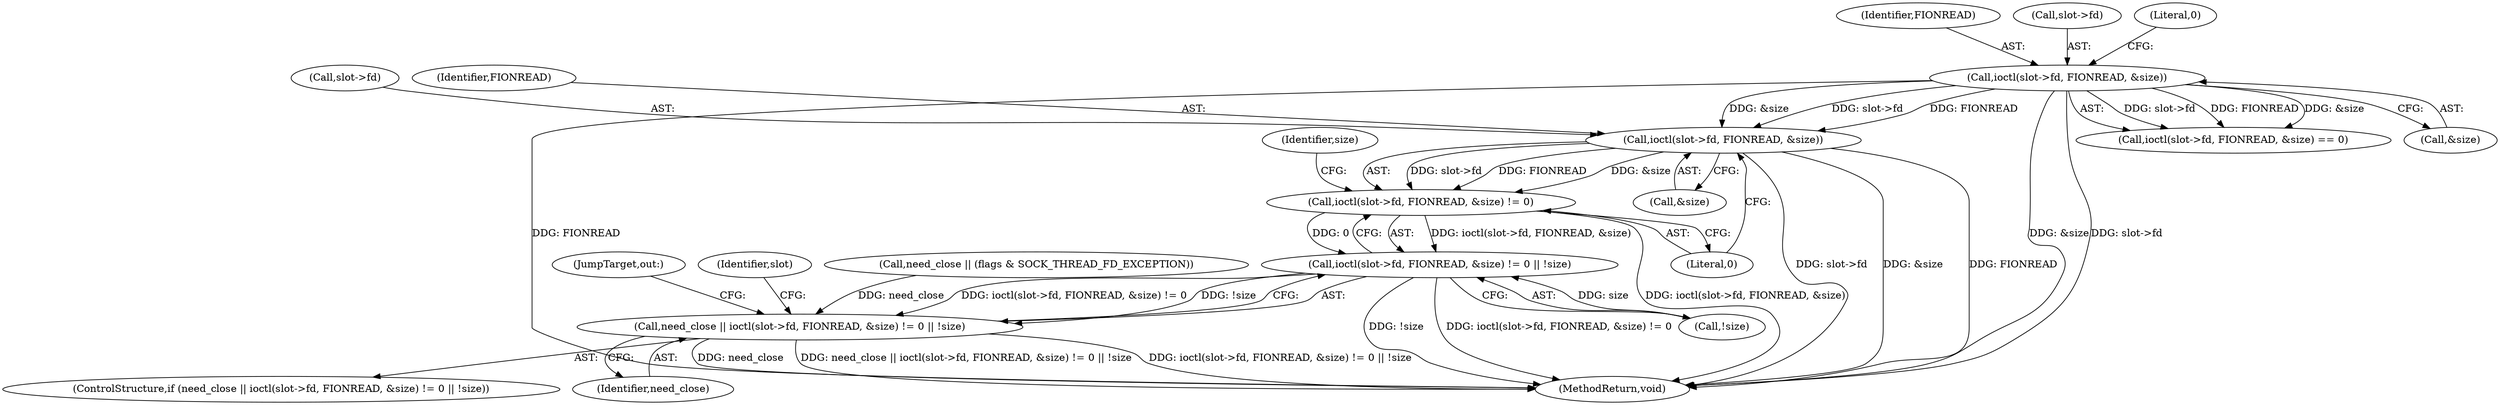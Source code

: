 digraph "0_Android_472271b153c5dc53c28beac55480a8d8434b2d5c_34@pointer" {
"1000230" [label="(Call,ioctl(slot->fd, FIONREAD, &size))"];
"1000152" [label="(Call,ioctl(slot->fd, FIONREAD, &size))"];
"1000229" [label="(Call,ioctl(slot->fd, FIONREAD, &size) != 0)"];
"1000228" [label="(Call,ioctl(slot->fd, FIONREAD, &size) != 0 || !size)"];
"1000226" [label="(Call,need_close || ioctl(slot->fd, FIONREAD, &size) != 0 || !size)"];
"1000242" [label="(JumpTarget,out:)"];
"1000246" [label="(MethodReturn,void)"];
"1000151" [label="(Call,ioctl(slot->fd, FIONREAD, &size) == 0)"];
"1000215" [label="(Call,need_close || (flags & SOCK_THREAD_FD_EXCEPTION))"];
"1000157" [label="(Call,&size)"];
"1000225" [label="(ControlStructure,if (need_close || ioctl(slot->fd, FIONREAD, &size) != 0 || !size))"];
"1000156" [label="(Identifier,FIONREAD)"];
"1000230" [label="(Call,ioctl(slot->fd, FIONREAD, &size))"];
"1000237" [label="(Literal,0)"];
"1000153" [label="(Call,slot->fd)"];
"1000229" [label="(Call,ioctl(slot->fd, FIONREAD, &size) != 0)"];
"1000159" [label="(Literal,0)"];
"1000235" [label="(Call,&size)"];
"1000228" [label="(Call,ioctl(slot->fd, FIONREAD, &size) != 0 || !size)"];
"1000241" [label="(Identifier,slot)"];
"1000238" [label="(Call,!size)"];
"1000226" [label="(Call,need_close || ioctl(slot->fd, FIONREAD, &size) != 0 || !size)"];
"1000152" [label="(Call,ioctl(slot->fd, FIONREAD, &size))"];
"1000231" [label="(Call,slot->fd)"];
"1000234" [label="(Identifier,FIONREAD)"];
"1000239" [label="(Identifier,size)"];
"1000227" [label="(Identifier,need_close)"];
"1000230" -> "1000229"  [label="AST: "];
"1000230" -> "1000235"  [label="CFG: "];
"1000231" -> "1000230"  [label="AST: "];
"1000234" -> "1000230"  [label="AST: "];
"1000235" -> "1000230"  [label="AST: "];
"1000237" -> "1000230"  [label="CFG: "];
"1000230" -> "1000246"  [label="DDG: &size"];
"1000230" -> "1000246"  [label="DDG: slot->fd"];
"1000230" -> "1000246"  [label="DDG: FIONREAD"];
"1000230" -> "1000229"  [label="DDG: slot->fd"];
"1000230" -> "1000229"  [label="DDG: FIONREAD"];
"1000230" -> "1000229"  [label="DDG: &size"];
"1000152" -> "1000230"  [label="DDG: slot->fd"];
"1000152" -> "1000230"  [label="DDG: FIONREAD"];
"1000152" -> "1000230"  [label="DDG: &size"];
"1000152" -> "1000151"  [label="AST: "];
"1000152" -> "1000157"  [label="CFG: "];
"1000153" -> "1000152"  [label="AST: "];
"1000156" -> "1000152"  [label="AST: "];
"1000157" -> "1000152"  [label="AST: "];
"1000159" -> "1000152"  [label="CFG: "];
"1000152" -> "1000246"  [label="DDG: FIONREAD"];
"1000152" -> "1000246"  [label="DDG: &size"];
"1000152" -> "1000246"  [label="DDG: slot->fd"];
"1000152" -> "1000151"  [label="DDG: slot->fd"];
"1000152" -> "1000151"  [label="DDG: FIONREAD"];
"1000152" -> "1000151"  [label="DDG: &size"];
"1000229" -> "1000228"  [label="AST: "];
"1000229" -> "1000237"  [label="CFG: "];
"1000237" -> "1000229"  [label="AST: "];
"1000239" -> "1000229"  [label="CFG: "];
"1000228" -> "1000229"  [label="CFG: "];
"1000229" -> "1000246"  [label="DDG: ioctl(slot->fd, FIONREAD, &size)"];
"1000229" -> "1000228"  [label="DDG: ioctl(slot->fd, FIONREAD, &size)"];
"1000229" -> "1000228"  [label="DDG: 0"];
"1000228" -> "1000226"  [label="AST: "];
"1000228" -> "1000238"  [label="CFG: "];
"1000238" -> "1000228"  [label="AST: "];
"1000226" -> "1000228"  [label="CFG: "];
"1000228" -> "1000246"  [label="DDG: !size"];
"1000228" -> "1000246"  [label="DDG: ioctl(slot->fd, FIONREAD, &size) != 0"];
"1000228" -> "1000226"  [label="DDG: ioctl(slot->fd, FIONREAD, &size) != 0"];
"1000228" -> "1000226"  [label="DDG: !size"];
"1000238" -> "1000228"  [label="DDG: size"];
"1000226" -> "1000225"  [label="AST: "];
"1000226" -> "1000227"  [label="CFG: "];
"1000227" -> "1000226"  [label="AST: "];
"1000241" -> "1000226"  [label="CFG: "];
"1000242" -> "1000226"  [label="CFG: "];
"1000226" -> "1000246"  [label="DDG: need_close"];
"1000226" -> "1000246"  [label="DDG: need_close || ioctl(slot->fd, FIONREAD, &size) != 0 || !size"];
"1000226" -> "1000246"  [label="DDG: ioctl(slot->fd, FIONREAD, &size) != 0 || !size"];
"1000215" -> "1000226"  [label="DDG: need_close"];
}
